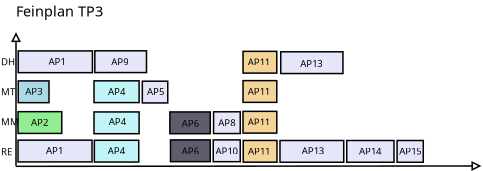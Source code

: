 <?xml version="1.0" encoding="UTF-8"?>
<dia:diagram xmlns:dia="http://www.lysator.liu.se/~alla/dia/">
  <dia:layer name="Background" visible="true">
    <dia:object type="Standard - Box" version="0" id="O0">
      <dia:attribute name="obj_pos">
        <dia:point val="6.15,3.294"/>
      </dia:attribute>
      <dia:attribute name="obj_bb">
        <dia:rectangle val="6.1,3.244;9.207,4.794"/>
      </dia:attribute>
      <dia:attribute name="elem_corner">
        <dia:point val="6.15,3.294"/>
      </dia:attribute>
      <dia:attribute name="elem_width">
        <dia:real val="3.007"/>
      </dia:attribute>
      <dia:attribute name="elem_height">
        <dia:real val="1.45"/>
      </dia:attribute>
      <dia:attribute name="inner_color">
        <dia:color val="#c2f5f7"/>
      </dia:attribute>
      <dia:attribute name="show_background">
        <dia:boolean val="true"/>
      </dia:attribute>
    </dia:object>
    <dia:object type="Standard - Box" version="0" id="O1">
      <dia:attribute name="obj_pos">
        <dia:point val="1.085,5.35"/>
      </dia:attribute>
      <dia:attribute name="obj_bb">
        <dia:rectangle val="1.035,5.3;4.05,6.85"/>
      </dia:attribute>
      <dia:attribute name="elem_corner">
        <dia:point val="1.085,5.35"/>
      </dia:attribute>
      <dia:attribute name="elem_width">
        <dia:real val="2.915"/>
      </dia:attribute>
      <dia:attribute name="elem_height">
        <dia:real val="1.45"/>
      </dia:attribute>
      <dia:attribute name="inner_color">
        <dia:color val="#90ee90"/>
      </dia:attribute>
      <dia:attribute name="show_background">
        <dia:boolean val="true"/>
      </dia:attribute>
    </dia:object>
    <dia:object type="Standard - Box" version="0" id="O2">
      <dia:attribute name="obj_pos">
        <dia:point val="1.1,3.3"/>
      </dia:attribute>
      <dia:attribute name="obj_bb">
        <dia:rectangle val="1.05,3.25;3.2,4.8"/>
      </dia:attribute>
      <dia:attribute name="elem_corner">
        <dia:point val="1.1,3.3"/>
      </dia:attribute>
      <dia:attribute name="elem_width">
        <dia:real val="2.05"/>
      </dia:attribute>
      <dia:attribute name="elem_height">
        <dia:real val="1.45"/>
      </dia:attribute>
      <dia:attribute name="inner_color">
        <dia:color val="#add8e6"/>
      </dia:attribute>
      <dia:attribute name="show_background">
        <dia:boolean val="true"/>
      </dia:attribute>
    </dia:object>
    <dia:object type="Standard - Line" version="0" id="O3">
      <dia:attribute name="obj_pos">
        <dia:point val="0.93,8.996"/>
      </dia:attribute>
      <dia:attribute name="obj_bb">
        <dia:rectangle val="0.88,8.471;32.026,9.471"/>
      </dia:attribute>
      <dia:attribute name="conn_endpoints">
        <dia:point val="0.93,8.996"/>
        <dia:point val="31.976,8.971"/>
      </dia:attribute>
      <dia:attribute name="numcp">
        <dia:int val="1"/>
      </dia:attribute>
      <dia:attribute name="end_arrow">
        <dia:enum val="2"/>
      </dia:attribute>
      <dia:attribute name="end_arrow_length">
        <dia:real val="0.5"/>
      </dia:attribute>
      <dia:attribute name="end_arrow_width">
        <dia:real val="0.5"/>
      </dia:attribute>
    </dia:object>
    <dia:object type="Standard - Line" version="0" id="O4">
      <dia:attribute name="obj_pos">
        <dia:point val="0.95,8.95"/>
      </dia:attribute>
      <dia:attribute name="obj_bb">
        <dia:rectangle val="0.45,5.55e-18;1.45,9"/>
      </dia:attribute>
      <dia:attribute name="conn_endpoints">
        <dia:point val="0.95,8.95"/>
        <dia:point val="0.95,0.05"/>
      </dia:attribute>
      <dia:attribute name="numcp">
        <dia:int val="1"/>
      </dia:attribute>
      <dia:attribute name="end_arrow">
        <dia:enum val="2"/>
      </dia:attribute>
      <dia:attribute name="end_arrow_length">
        <dia:real val="0.5"/>
      </dia:attribute>
      <dia:attribute name="end_arrow_width">
        <dia:real val="0.5"/>
      </dia:attribute>
    </dia:object>
    <dia:object type="Standard - Box" version="0" id="O5">
      <dia:attribute name="obj_pos">
        <dia:point val="1.1,1.3"/>
      </dia:attribute>
      <dia:attribute name="obj_bb">
        <dia:rectangle val="1.05,1.25;6.094,2.8"/>
      </dia:attribute>
      <dia:attribute name="elem_corner">
        <dia:point val="1.1,1.3"/>
      </dia:attribute>
      <dia:attribute name="elem_width">
        <dia:real val="4.944"/>
      </dia:attribute>
      <dia:attribute name="elem_height">
        <dia:real val="1.45"/>
      </dia:attribute>
      <dia:attribute name="inner_color">
        <dia:color val="#e6e6fa"/>
      </dia:attribute>
      <dia:attribute name="show_background">
        <dia:boolean val="true"/>
      </dia:attribute>
    </dia:object>
    <dia:object type="Standard - Text" version="0" id="O6">
      <dia:attribute name="obj_pos">
        <dia:point val="0.95,-1"/>
      </dia:attribute>
      <dia:attribute name="obj_bb">
        <dia:rectangle val="0.95,-1.979;6.679,-0.492"/>
      </dia:attribute>
      <dia:attribute name="text">
        <dia:composite type="text">
          <dia:attribute name="string">
            <dia:string>#Feinplan TP3#</dia:string>
          </dia:attribute>
          <dia:attribute name="font">
            <dia:font family="sans" style="0" name="Helvetica"/>
          </dia:attribute>
          <dia:attribute name="height">
            <dia:real val="1.2"/>
          </dia:attribute>
          <dia:attribute name="pos">
            <dia:point val="0.95,-1"/>
          </dia:attribute>
          <dia:attribute name="color">
            <dia:color val="#000000"/>
          </dia:attribute>
          <dia:attribute name="alignment">
            <dia:enum val="0"/>
          </dia:attribute>
        </dia:composite>
      </dia:attribute>
    </dia:object>
    <dia:object type="Standard - Text" version="0" id="O7">
      <dia:attribute name="obj_pos">
        <dia:point val="-0.05,2.25"/>
      </dia:attribute>
      <dia:attribute name="obj_bb">
        <dia:rectangle val="-0.05,1.6;0.85,2.55"/>
      </dia:attribute>
      <dia:attribute name="text">
        <dia:composite type="text">
          <dia:attribute name="string">
            <dia:string>#DH#</dia:string>
          </dia:attribute>
          <dia:attribute name="font">
            <dia:font family="sans" style="0" name="Helvetica"/>
          </dia:attribute>
          <dia:attribute name="height">
            <dia:real val="0.8"/>
          </dia:attribute>
          <dia:attribute name="pos">
            <dia:point val="-0.05,2.25"/>
          </dia:attribute>
          <dia:attribute name="color">
            <dia:color val="#000000"/>
          </dia:attribute>
          <dia:attribute name="alignment">
            <dia:enum val="0"/>
          </dia:attribute>
        </dia:composite>
      </dia:attribute>
    </dia:object>
    <dia:object type="Standard - Text" version="0" id="O8">
      <dia:attribute name="obj_pos">
        <dia:point val="-0.05,4.25"/>
      </dia:attribute>
      <dia:attribute name="obj_bb">
        <dia:rectangle val="-0.05,3.6;0.8,4.55"/>
      </dia:attribute>
      <dia:attribute name="text">
        <dia:composite type="text">
          <dia:attribute name="string">
            <dia:string>#MT#</dia:string>
          </dia:attribute>
          <dia:attribute name="font">
            <dia:font family="sans" style="0" name="Helvetica"/>
          </dia:attribute>
          <dia:attribute name="height">
            <dia:real val="0.8"/>
          </dia:attribute>
          <dia:attribute name="pos">
            <dia:point val="-0.05,4.25"/>
          </dia:attribute>
          <dia:attribute name="color">
            <dia:color val="#000000"/>
          </dia:attribute>
          <dia:attribute name="alignment">
            <dia:enum val="0"/>
          </dia:attribute>
        </dia:composite>
      </dia:attribute>
    </dia:object>
    <dia:object type="Standard - Text" version="0" id="O9">
      <dia:attribute name="obj_pos">
        <dia:point val="-0.05,6.25"/>
      </dia:attribute>
      <dia:attribute name="obj_bb">
        <dia:rectangle val="-0.05,5.6;0.95,6.55"/>
      </dia:attribute>
      <dia:attribute name="text">
        <dia:composite type="text">
          <dia:attribute name="string">
            <dia:string>#MM#</dia:string>
          </dia:attribute>
          <dia:attribute name="font">
            <dia:font family="sans" style="0" name="Helvetica"/>
          </dia:attribute>
          <dia:attribute name="height">
            <dia:real val="0.8"/>
          </dia:attribute>
          <dia:attribute name="pos">
            <dia:point val="-0.05,6.25"/>
          </dia:attribute>
          <dia:attribute name="color">
            <dia:color val="#000000"/>
          </dia:attribute>
          <dia:attribute name="alignment">
            <dia:enum val="0"/>
          </dia:attribute>
        </dia:composite>
      </dia:attribute>
    </dia:object>
    <dia:object type="Standard - Text" version="0" id="O10">
      <dia:attribute name="obj_pos">
        <dia:point val="-0.05,8.25"/>
      </dia:attribute>
      <dia:attribute name="obj_bb">
        <dia:rectangle val="-0.05,7.6;0.75,8.55"/>
      </dia:attribute>
      <dia:attribute name="text">
        <dia:composite type="text">
          <dia:attribute name="string">
            <dia:string>#RE#</dia:string>
          </dia:attribute>
          <dia:attribute name="font">
            <dia:font family="sans" style="0" name="Helvetica"/>
          </dia:attribute>
          <dia:attribute name="height">
            <dia:real val="0.8"/>
          </dia:attribute>
          <dia:attribute name="pos">
            <dia:point val="-0.05,8.25"/>
          </dia:attribute>
          <dia:attribute name="color">
            <dia:color val="#000000"/>
          </dia:attribute>
          <dia:attribute name="alignment">
            <dia:enum val="0"/>
          </dia:attribute>
        </dia:composite>
      </dia:attribute>
    </dia:object>
    <dia:object type="Standard - Box" version="0" id="O11">
      <dia:attribute name="obj_pos">
        <dia:point val="1.085,7.25"/>
      </dia:attribute>
      <dia:attribute name="obj_bb">
        <dia:rectangle val="1.035,7.2;6.069,8.75"/>
      </dia:attribute>
      <dia:attribute name="elem_corner">
        <dia:point val="1.085,7.25"/>
      </dia:attribute>
      <dia:attribute name="elem_width">
        <dia:real val="4.934"/>
      </dia:attribute>
      <dia:attribute name="elem_height">
        <dia:real val="1.45"/>
      </dia:attribute>
      <dia:attribute name="inner_color">
        <dia:color val="#e6e6fa"/>
      </dia:attribute>
      <dia:attribute name="show_background">
        <dia:boolean val="true"/>
      </dia:attribute>
    </dia:object>
    <dia:object type="Standard - Text" version="0" id="O12">
      <dia:attribute name="obj_pos">
        <dia:point val="3.119,2.246"/>
      </dia:attribute>
      <dia:attribute name="obj_bb">
        <dia:rectangle val="3.119,1.596;4.319,2.546"/>
      </dia:attribute>
      <dia:attribute name="text">
        <dia:composite type="text">
          <dia:attribute name="string">
            <dia:string>#AP1#</dia:string>
          </dia:attribute>
          <dia:attribute name="font">
            <dia:font family="sans" style="0" name="Helvetica"/>
          </dia:attribute>
          <dia:attribute name="height">
            <dia:real val="0.8"/>
          </dia:attribute>
          <dia:attribute name="pos">
            <dia:point val="3.119,2.246"/>
          </dia:attribute>
          <dia:attribute name="color">
            <dia:color val="#000000"/>
          </dia:attribute>
          <dia:attribute name="alignment">
            <dia:enum val="0"/>
          </dia:attribute>
        </dia:composite>
      </dia:attribute>
    </dia:object>
    <dia:object type="Standard - Text" version="0" id="O13">
      <dia:attribute name="obj_pos">
        <dia:point val="2.944,8.171"/>
      </dia:attribute>
      <dia:attribute name="obj_bb">
        <dia:rectangle val="2.944,7.521;4.144,8.471"/>
      </dia:attribute>
      <dia:attribute name="text">
        <dia:composite type="text">
          <dia:attribute name="string">
            <dia:string>#AP1#</dia:string>
          </dia:attribute>
          <dia:attribute name="font">
            <dia:font family="sans" style="0" name="Helvetica"/>
          </dia:attribute>
          <dia:attribute name="height">
            <dia:real val="0.8"/>
          </dia:attribute>
          <dia:attribute name="pos">
            <dia:point val="2.944,8.171"/>
          </dia:attribute>
          <dia:attribute name="color">
            <dia:color val="#000000"/>
          </dia:attribute>
          <dia:attribute name="alignment">
            <dia:enum val="0"/>
          </dia:attribute>
        </dia:composite>
      </dia:attribute>
    </dia:object>
    <dia:object type="Standard - Text" version="0" id="O14">
      <dia:attribute name="obj_pos">
        <dia:point val="1.944,6.296"/>
      </dia:attribute>
      <dia:attribute name="obj_bb">
        <dia:rectangle val="1.944,5.626;3.164,6.636"/>
      </dia:attribute>
      <dia:attribute name="text">
        <dia:composite type="text">
          <dia:attribute name="string">
            <dia:string>#AP2#</dia:string>
          </dia:attribute>
          <dia:attribute name="font">
            <dia:font family="sans" style="0" name="Helvetica"/>
          </dia:attribute>
          <dia:attribute name="height">
            <dia:real val="0.8"/>
          </dia:attribute>
          <dia:attribute name="pos">
            <dia:point val="1.944,6.296"/>
          </dia:attribute>
          <dia:attribute name="color">
            <dia:color val="#000000"/>
          </dia:attribute>
          <dia:attribute name="alignment">
            <dia:enum val="0"/>
          </dia:attribute>
        </dia:composite>
      </dia:attribute>
    </dia:object>
    <dia:object type="Standard - Text" version="0" id="O15">
      <dia:attribute name="obj_pos">
        <dia:point val="1.569,4.221"/>
      </dia:attribute>
      <dia:attribute name="obj_bb">
        <dia:rectangle val="1.569,3.551;2.789,4.561"/>
      </dia:attribute>
      <dia:attribute name="text">
        <dia:composite type="text">
          <dia:attribute name="string">
            <dia:string>#AP3#</dia:string>
          </dia:attribute>
          <dia:attribute name="font">
            <dia:font family="sans" style="0" name="Helvetica"/>
          </dia:attribute>
          <dia:attribute name="height">
            <dia:real val="0.8"/>
          </dia:attribute>
          <dia:attribute name="pos">
            <dia:point val="1.569,4.221"/>
          </dia:attribute>
          <dia:attribute name="color">
            <dia:color val="#000000"/>
          </dia:attribute>
          <dia:attribute name="alignment">
            <dia:enum val="0"/>
          </dia:attribute>
        </dia:composite>
      </dia:attribute>
    </dia:object>
    <dia:object type="Standard - Text" version="0" id="O16">
      <dia:attribute name="obj_pos">
        <dia:point val="7.092,4.232"/>
      </dia:attribute>
      <dia:attribute name="obj_bb">
        <dia:rectangle val="7.092,3.582;8.292,4.532"/>
      </dia:attribute>
      <dia:attribute name="text">
        <dia:composite type="text">
          <dia:attribute name="string">
            <dia:string>#AP4#</dia:string>
          </dia:attribute>
          <dia:attribute name="font">
            <dia:font family="sans" style="0" name="Helvetica"/>
          </dia:attribute>
          <dia:attribute name="height">
            <dia:real val="0.8"/>
          </dia:attribute>
          <dia:attribute name="pos">
            <dia:point val="7.092,4.232"/>
          </dia:attribute>
          <dia:attribute name="color">
            <dia:color val="#000000"/>
          </dia:attribute>
          <dia:attribute name="alignment">
            <dia:enum val="0"/>
          </dia:attribute>
        </dia:composite>
      </dia:attribute>
    </dia:object>
    <dia:object type="Standard - Box" version="0" id="O17">
      <dia:attribute name="obj_pos">
        <dia:point val="6.174,7.259"/>
      </dia:attribute>
      <dia:attribute name="obj_bb">
        <dia:rectangle val="6.124,7.209;9.184,8.759"/>
      </dia:attribute>
      <dia:attribute name="elem_corner">
        <dia:point val="6.174,7.259"/>
      </dia:attribute>
      <dia:attribute name="elem_width">
        <dia:real val="2.959"/>
      </dia:attribute>
      <dia:attribute name="elem_height">
        <dia:real val="1.45"/>
      </dia:attribute>
      <dia:attribute name="inner_color">
        <dia:color val="#c1f4f6"/>
      </dia:attribute>
      <dia:attribute name="show_background">
        <dia:boolean val="true"/>
      </dia:attribute>
    </dia:object>
    <dia:object type="Standard - Text" version="0" id="O18">
      <dia:attribute name="obj_pos">
        <dia:point val="7.069,8.196"/>
      </dia:attribute>
      <dia:attribute name="obj_bb">
        <dia:rectangle val="7.069,7.546;8.269,8.496"/>
      </dia:attribute>
      <dia:attribute name="text">
        <dia:composite type="text">
          <dia:attribute name="string">
            <dia:string>#AP4#</dia:string>
          </dia:attribute>
          <dia:attribute name="font">
            <dia:font family="sans" style="0" name="Helvetica"/>
          </dia:attribute>
          <dia:attribute name="height">
            <dia:real val="0.8"/>
          </dia:attribute>
          <dia:attribute name="pos">
            <dia:point val="7.069,8.196"/>
          </dia:attribute>
          <dia:attribute name="color">
            <dia:color val="#000000"/>
          </dia:attribute>
          <dia:attribute name="alignment">
            <dia:enum val="0"/>
          </dia:attribute>
        </dia:composite>
      </dia:attribute>
    </dia:object>
    <dia:object type="Standard - Box" version="0" id="O19">
      <dia:attribute name="obj_pos">
        <dia:point val="6.15,5.369"/>
      </dia:attribute>
      <dia:attribute name="obj_bb">
        <dia:rectangle val="6.1,5.319;9.207,6.869"/>
      </dia:attribute>
      <dia:attribute name="elem_corner">
        <dia:point val="6.15,5.369"/>
      </dia:attribute>
      <dia:attribute name="elem_width">
        <dia:real val="3.007"/>
      </dia:attribute>
      <dia:attribute name="elem_height">
        <dia:real val="1.45"/>
      </dia:attribute>
      <dia:attribute name="inner_color">
        <dia:color val="#c2f5f7"/>
      </dia:attribute>
      <dia:attribute name="show_background">
        <dia:boolean val="true"/>
      </dia:attribute>
    </dia:object>
    <dia:object type="Standard - Text" version="0" id="O20">
      <dia:attribute name="obj_pos">
        <dia:point val="7.141,6.242"/>
      </dia:attribute>
      <dia:attribute name="obj_bb">
        <dia:rectangle val="7.141,5.592;8.341,6.542"/>
      </dia:attribute>
      <dia:attribute name="text">
        <dia:composite type="text">
          <dia:attribute name="string">
            <dia:string>#AP4#</dia:string>
          </dia:attribute>
          <dia:attribute name="font">
            <dia:font family="sans" style="0" name="Helvetica"/>
          </dia:attribute>
          <dia:attribute name="height">
            <dia:real val="0.8"/>
          </dia:attribute>
          <dia:attribute name="pos">
            <dia:point val="7.141,6.242"/>
          </dia:attribute>
          <dia:attribute name="color">
            <dia:color val="#000000"/>
          </dia:attribute>
          <dia:attribute name="alignment">
            <dia:enum val="0"/>
          </dia:attribute>
        </dia:composite>
      </dia:attribute>
    </dia:object>
    <dia:object type="Standard - Box" version="0" id="O21">
      <dia:attribute name="obj_pos">
        <dia:point val="9.372,3.319"/>
      </dia:attribute>
      <dia:attribute name="obj_bb">
        <dia:rectangle val="9.322,3.269;11.117,4.819"/>
      </dia:attribute>
      <dia:attribute name="elem_corner">
        <dia:point val="9.372,3.319"/>
      </dia:attribute>
      <dia:attribute name="elem_width">
        <dia:real val="1.695"/>
      </dia:attribute>
      <dia:attribute name="elem_height">
        <dia:real val="1.45"/>
      </dia:attribute>
      <dia:attribute name="inner_color">
        <dia:color val="#e6e6fa"/>
      </dia:attribute>
      <dia:attribute name="show_background">
        <dia:boolean val="true"/>
      </dia:attribute>
    </dia:object>
    <dia:object type="Standard - Text" version="0" id="O22">
      <dia:attribute name="obj_pos">
        <dia:point val="9.692,4.232"/>
      </dia:attribute>
      <dia:attribute name="obj_bb">
        <dia:rectangle val="9.692,3.562;10.912,4.572"/>
      </dia:attribute>
      <dia:attribute name="text">
        <dia:composite type="text">
          <dia:attribute name="string">
            <dia:string>#AP5#</dia:string>
          </dia:attribute>
          <dia:attribute name="font">
            <dia:font family="sans" style="0" name="Helvetica"/>
          </dia:attribute>
          <dia:attribute name="height">
            <dia:real val="0.8"/>
          </dia:attribute>
          <dia:attribute name="pos">
            <dia:point val="9.692,4.232"/>
          </dia:attribute>
          <dia:attribute name="color">
            <dia:color val="#000000"/>
          </dia:attribute>
          <dia:attribute name="alignment">
            <dia:enum val="0"/>
          </dia:attribute>
        </dia:composite>
      </dia:attribute>
    </dia:object>
    <dia:object type="Standard - Box" version="0" id="O23">
      <dia:attribute name="obj_pos">
        <dia:point val="11.208,5.369"/>
      </dia:attribute>
      <dia:attribute name="obj_bb">
        <dia:rectangle val="11.158,5.319;13.95,6.869"/>
      </dia:attribute>
      <dia:attribute name="elem_corner">
        <dia:point val="11.208,5.369"/>
      </dia:attribute>
      <dia:attribute name="elem_width">
        <dia:real val="2.692"/>
      </dia:attribute>
      <dia:attribute name="elem_height">
        <dia:real val="1.45"/>
      </dia:attribute>
      <dia:attribute name="inner_color">
        <dia:color val="#5d5d6d"/>
      </dia:attribute>
      <dia:attribute name="show_background">
        <dia:boolean val="true"/>
      </dia:attribute>
    </dia:object>
    <dia:object type="Standard - Text" version="0" id="O24">
      <dia:attribute name="obj_pos">
        <dia:point val="12,6.35"/>
      </dia:attribute>
      <dia:attribute name="obj_bb">
        <dia:rectangle val="12,5.68;13.22,6.69"/>
      </dia:attribute>
      <dia:attribute name="text">
        <dia:composite type="text">
          <dia:attribute name="string">
            <dia:string>#AP6#</dia:string>
          </dia:attribute>
          <dia:attribute name="font">
            <dia:font family="sans" style="0" name="Helvetica"/>
          </dia:attribute>
          <dia:attribute name="height">
            <dia:real val="0.8"/>
          </dia:attribute>
          <dia:attribute name="pos">
            <dia:point val="12,6.35"/>
          </dia:attribute>
          <dia:attribute name="color">
            <dia:color val="#000000"/>
          </dia:attribute>
          <dia:attribute name="alignment">
            <dia:enum val="0"/>
          </dia:attribute>
        </dia:composite>
      </dia:attribute>
    </dia:object>
    <dia:object type="Standard - Box" version="0" id="O25">
      <dia:attribute name="obj_pos">
        <dia:point val="11.25,7.234"/>
      </dia:attribute>
      <dia:attribute name="obj_bb">
        <dia:rectangle val="11.2,7.184;13.95,8.734"/>
      </dia:attribute>
      <dia:attribute name="elem_corner">
        <dia:point val="11.25,7.234"/>
      </dia:attribute>
      <dia:attribute name="elem_width">
        <dia:real val="2.65"/>
      </dia:attribute>
      <dia:attribute name="elem_height">
        <dia:real val="1.45"/>
      </dia:attribute>
      <dia:attribute name="inner_color">
        <dia:color val="#5d5d6c"/>
      </dia:attribute>
      <dia:attribute name="show_background">
        <dia:boolean val="true"/>
      </dia:attribute>
    </dia:object>
    <dia:object type="Standard - Text" version="0" id="O26">
      <dia:attribute name="obj_pos">
        <dia:point val="12,8.2"/>
      </dia:attribute>
      <dia:attribute name="obj_bb">
        <dia:rectangle val="12,7.53;13.22,8.54"/>
      </dia:attribute>
      <dia:attribute name="text">
        <dia:composite type="text">
          <dia:attribute name="string">
            <dia:string>#AP6#</dia:string>
          </dia:attribute>
          <dia:attribute name="font">
            <dia:font family="sans" style="0" name="Helvetica"/>
          </dia:attribute>
          <dia:attribute name="height">
            <dia:real val="0.8"/>
          </dia:attribute>
          <dia:attribute name="pos">
            <dia:point val="12,8.2"/>
          </dia:attribute>
          <dia:attribute name="color">
            <dia:color val="#000000"/>
          </dia:attribute>
          <dia:attribute name="alignment">
            <dia:enum val="0"/>
          </dia:attribute>
        </dia:composite>
      </dia:attribute>
    </dia:object>
    <dia:object type="Standard - Box" version="0" id="O27">
      <dia:attribute name="obj_pos">
        <dia:point val="14.1,7.234"/>
      </dia:attribute>
      <dia:attribute name="obj_bb">
        <dia:rectangle val="14.05,7.184;15.95,8.734"/>
      </dia:attribute>
      <dia:attribute name="elem_corner">
        <dia:point val="14.1,7.234"/>
      </dia:attribute>
      <dia:attribute name="elem_width">
        <dia:real val="1.8"/>
      </dia:attribute>
      <dia:attribute name="elem_height">
        <dia:real val="1.45"/>
      </dia:attribute>
      <dia:attribute name="inner_color">
        <dia:color val="#e6e6fa"/>
      </dia:attribute>
      <dia:attribute name="show_background">
        <dia:boolean val="true"/>
      </dia:attribute>
    </dia:object>
    <dia:object type="Standard - Text" version="0" id="O28">
      <dia:attribute name="obj_pos">
        <dia:point val="14.25,8.2"/>
      </dia:attribute>
      <dia:attribute name="obj_bb">
        <dia:rectangle val="14.25,7.53;15.87,8.54"/>
      </dia:attribute>
      <dia:attribute name="text">
        <dia:composite type="text">
          <dia:attribute name="string">
            <dia:string>#AP10#</dia:string>
          </dia:attribute>
          <dia:attribute name="font">
            <dia:font family="sans" style="0" name="Helvetica"/>
          </dia:attribute>
          <dia:attribute name="height">
            <dia:real val="0.8"/>
          </dia:attribute>
          <dia:attribute name="pos">
            <dia:point val="14.25,8.2"/>
          </dia:attribute>
          <dia:attribute name="color">
            <dia:color val="#000000"/>
          </dia:attribute>
          <dia:attribute name="alignment">
            <dia:enum val="0"/>
          </dia:attribute>
        </dia:composite>
      </dia:attribute>
    </dia:object>
    <dia:object type="Standard - Box" version="0" id="O29">
      <dia:attribute name="obj_pos">
        <dia:point val="16.1,7.269"/>
      </dia:attribute>
      <dia:attribute name="obj_bb">
        <dia:rectangle val="16.05,7.219;18.4,8.769"/>
      </dia:attribute>
      <dia:attribute name="elem_corner">
        <dia:point val="16.1,7.269"/>
      </dia:attribute>
      <dia:attribute name="elem_width">
        <dia:real val="2.25"/>
      </dia:attribute>
      <dia:attribute name="elem_height">
        <dia:real val="1.45"/>
      </dia:attribute>
      <dia:attribute name="inner_color">
        <dia:color val="#f4d498"/>
      </dia:attribute>
      <dia:attribute name="show_background">
        <dia:boolean val="true"/>
      </dia:attribute>
    </dia:object>
    <dia:object type="Standard - Text" version="0" id="O30">
      <dia:attribute name="obj_pos">
        <dia:point val="16.418,8.207"/>
      </dia:attribute>
      <dia:attribute name="obj_bb">
        <dia:rectangle val="16.418,7.537;18.038,8.547"/>
      </dia:attribute>
      <dia:attribute name="text">
        <dia:composite type="text">
          <dia:attribute name="string">
            <dia:string>#AP11#</dia:string>
          </dia:attribute>
          <dia:attribute name="font">
            <dia:font family="sans" style="0" name="Helvetica"/>
          </dia:attribute>
          <dia:attribute name="height">
            <dia:real val="0.8"/>
          </dia:attribute>
          <dia:attribute name="pos">
            <dia:point val="16.418,8.207"/>
          </dia:attribute>
          <dia:attribute name="color">
            <dia:color val="#000000"/>
          </dia:attribute>
          <dia:attribute name="alignment">
            <dia:enum val="0"/>
          </dia:attribute>
        </dia:composite>
      </dia:attribute>
    </dia:object>
    <dia:object type="Standard - Box" version="0" id="O31">
      <dia:attribute name="obj_pos">
        <dia:point val="18.55,7.273"/>
      </dia:attribute>
      <dia:attribute name="obj_bb">
        <dia:rectangle val="18.5,7.223;22.851,8.773"/>
      </dia:attribute>
      <dia:attribute name="elem_corner">
        <dia:point val="18.55,7.273"/>
      </dia:attribute>
      <dia:attribute name="elem_width">
        <dia:real val="4.25"/>
      </dia:attribute>
      <dia:attribute name="elem_height">
        <dia:real val="1.45"/>
      </dia:attribute>
      <dia:attribute name="inner_color">
        <dia:color val="#e6e6fa"/>
      </dia:attribute>
      <dia:attribute name="show_background">
        <dia:boolean val="true"/>
      </dia:attribute>
    </dia:object>
    <dia:object type="Standard - Text" version="0" id="O32">
      <dia:attribute name="obj_pos">
        <dia:point val="20.0,8.186"/>
      </dia:attribute>
      <dia:attribute name="obj_bb">
        <dia:rectangle val="20.0,7.536;21.601,8.486"/>
      </dia:attribute>
      <dia:attribute name="text">
        <dia:composite type="text">
          <dia:attribute name="string">
            <dia:string>#AP13#</dia:string>
          </dia:attribute>
          <dia:attribute name="font">
            <dia:font family="sans" style="0" name="Helvetica"/>
          </dia:attribute>
          <dia:attribute name="height">
            <dia:real val="0.8"/>
          </dia:attribute>
          <dia:attribute name="pos">
            <dia:point val="20.0,8.186"/>
          </dia:attribute>
          <dia:attribute name="color">
            <dia:color val="#000000"/>
          </dia:attribute>
          <dia:attribute name="alignment">
            <dia:enum val="0"/>
          </dia:attribute>
        </dia:composite>
      </dia:attribute>
    </dia:object>
    <dia:object type="Standard - Box" version="0" id="O33">
      <dia:attribute name="obj_pos">
        <dia:point val="18.6,1.359"/>
      </dia:attribute>
      <dia:attribute name="obj_bb">
        <dia:rectangle val="18.55,1.309;22.797,2.859"/>
      </dia:attribute>
      <dia:attribute name="elem_corner">
        <dia:point val="18.6,1.359"/>
      </dia:attribute>
      <dia:attribute name="elem_width">
        <dia:real val="4.147"/>
      </dia:attribute>
      <dia:attribute name="elem_height">
        <dia:real val="1.45"/>
      </dia:attribute>
      <dia:attribute name="inner_color">
        <dia:color val="#e6e6fa"/>
      </dia:attribute>
      <dia:attribute name="show_background">
        <dia:boolean val="true"/>
      </dia:attribute>
    </dia:object>
    <dia:object type="Standard - Text" version="0" id="O34">
      <dia:attribute name="obj_pos">
        <dia:point val="19.897,2.371"/>
      </dia:attribute>
      <dia:attribute name="obj_bb">
        <dia:rectangle val="19.897,1.721;21.497,2.671"/>
      </dia:attribute>
      <dia:attribute name="text">
        <dia:composite type="text">
          <dia:attribute name="string">
            <dia:string>#AP13#</dia:string>
          </dia:attribute>
          <dia:attribute name="font">
            <dia:font family="sans" style="0" name="Helvetica"/>
          </dia:attribute>
          <dia:attribute name="height">
            <dia:real val="0.8"/>
          </dia:attribute>
          <dia:attribute name="pos">
            <dia:point val="19.897,2.371"/>
          </dia:attribute>
          <dia:attribute name="color">
            <dia:color val="#000000"/>
          </dia:attribute>
          <dia:attribute name="alignment">
            <dia:enum val="0"/>
          </dia:attribute>
        </dia:composite>
      </dia:attribute>
    </dia:object>
    <dia:object type="Standard - Box" version="0" id="O35">
      <dia:attribute name="obj_pos">
        <dia:point val="23,7.273"/>
      </dia:attribute>
      <dia:attribute name="obj_bb">
        <dia:rectangle val="22.95,7.223;26.2,8.773"/>
      </dia:attribute>
      <dia:attribute name="elem_corner">
        <dia:point val="23,7.273"/>
      </dia:attribute>
      <dia:attribute name="elem_width">
        <dia:real val="3.15"/>
      </dia:attribute>
      <dia:attribute name="elem_height">
        <dia:real val="1.45"/>
      </dia:attribute>
      <dia:attribute name="inner_color">
        <dia:color val="#e6e6fa"/>
      </dia:attribute>
      <dia:attribute name="show_background">
        <dia:boolean val="true"/>
      </dia:attribute>
    </dia:object>
    <dia:object type="Standard - Text" version="0" id="O36">
      <dia:attribute name="obj_pos">
        <dia:point val="23.826,8.211"/>
      </dia:attribute>
      <dia:attribute name="obj_bb">
        <dia:rectangle val="23.826,7.541;25.446,8.551"/>
      </dia:attribute>
      <dia:attribute name="text">
        <dia:composite type="text">
          <dia:attribute name="string">
            <dia:string>#AP14#</dia:string>
          </dia:attribute>
          <dia:attribute name="font">
            <dia:font family="sans" style="0" name="Helvetica"/>
          </dia:attribute>
          <dia:attribute name="height">
            <dia:real val="0.8"/>
          </dia:attribute>
          <dia:attribute name="pos">
            <dia:point val="23.826,8.211"/>
          </dia:attribute>
          <dia:attribute name="color">
            <dia:color val="#000000"/>
          </dia:attribute>
          <dia:attribute name="alignment">
            <dia:enum val="0"/>
          </dia:attribute>
        </dia:composite>
      </dia:attribute>
    </dia:object>
    <dia:object type="Standard - Box" version="0" id="O37">
      <dia:attribute name="obj_pos">
        <dia:point val="26.357,7.273"/>
      </dia:attribute>
      <dia:attribute name="obj_bb">
        <dia:rectangle val="26.306,7.223;28.151,8.773"/>
      </dia:attribute>
      <dia:attribute name="elem_corner">
        <dia:point val="26.357,7.273"/>
      </dia:attribute>
      <dia:attribute name="elem_width">
        <dia:real val="1.745"/>
      </dia:attribute>
      <dia:attribute name="elem_height">
        <dia:real val="1.45"/>
      </dia:attribute>
      <dia:attribute name="inner_color">
        <dia:color val="#e6e6fa"/>
      </dia:attribute>
      <dia:attribute name="show_background">
        <dia:boolean val="true"/>
      </dia:attribute>
    </dia:object>
    <dia:object type="Standard - Text" version="0" id="O38">
      <dia:attribute name="obj_pos">
        <dia:point val="26.502,8.211"/>
      </dia:attribute>
      <dia:attribute name="obj_bb">
        <dia:rectangle val="26.502,7.541;28.122,8.551"/>
      </dia:attribute>
      <dia:attribute name="text">
        <dia:composite type="text">
          <dia:attribute name="string">
            <dia:string>#AP15#</dia:string>
          </dia:attribute>
          <dia:attribute name="font">
            <dia:font family="sans" style="0" name="Helvetica"/>
          </dia:attribute>
          <dia:attribute name="height">
            <dia:real val="0.8"/>
          </dia:attribute>
          <dia:attribute name="pos">
            <dia:point val="26.502,8.211"/>
          </dia:attribute>
          <dia:attribute name="color">
            <dia:color val="#000000"/>
          </dia:attribute>
          <dia:attribute name="alignment">
            <dia:enum val="0"/>
          </dia:attribute>
        </dia:composite>
      </dia:attribute>
    </dia:object>
    <dia:object type="Standard - Box" version="0" id="O39">
      <dia:attribute name="obj_pos">
        <dia:point val="6.205,1.293"/>
      </dia:attribute>
      <dia:attribute name="obj_bb">
        <dia:rectangle val="6.155,1.243;9.7,2.793"/>
      </dia:attribute>
      <dia:attribute name="elem_corner">
        <dia:point val="6.205,1.293"/>
      </dia:attribute>
      <dia:attribute name="elem_width">
        <dia:real val="3.445"/>
      </dia:attribute>
      <dia:attribute name="elem_height">
        <dia:real val="1.45"/>
      </dia:attribute>
      <dia:attribute name="inner_color">
        <dia:color val="#e6e6fa"/>
      </dia:attribute>
      <dia:attribute name="show_background">
        <dia:boolean val="true"/>
      </dia:attribute>
    </dia:object>
    <dia:object type="Standard - Text" version="0" id="O40">
      <dia:attribute name="obj_pos">
        <dia:point val="7.3,2.256"/>
      </dia:attribute>
      <dia:attribute name="obj_bb">
        <dia:rectangle val="7.3,1.606;8.5,2.556"/>
      </dia:attribute>
      <dia:attribute name="text">
        <dia:composite type="text">
          <dia:attribute name="string">
            <dia:string>#AP9#</dia:string>
          </dia:attribute>
          <dia:attribute name="font">
            <dia:font family="sans" style="0" name="Helvetica"/>
          </dia:attribute>
          <dia:attribute name="height">
            <dia:real val="0.8"/>
          </dia:attribute>
          <dia:attribute name="pos">
            <dia:point val="7.3,2.256"/>
          </dia:attribute>
          <dia:attribute name="color">
            <dia:color val="#000000"/>
          </dia:attribute>
          <dia:attribute name="alignment">
            <dia:enum val="0"/>
          </dia:attribute>
        </dia:composite>
      </dia:attribute>
    </dia:object>
    <dia:object type="Standard - Box" version="0" id="O41">
      <dia:attribute name="obj_pos">
        <dia:point val="14.122,5.359"/>
      </dia:attribute>
      <dia:attribute name="obj_bb">
        <dia:rectangle val="14.072,5.309;15.95,6.859"/>
      </dia:attribute>
      <dia:attribute name="elem_corner">
        <dia:point val="14.122,5.359"/>
      </dia:attribute>
      <dia:attribute name="elem_width">
        <dia:real val="1.778"/>
      </dia:attribute>
      <dia:attribute name="elem_height">
        <dia:real val="1.45"/>
      </dia:attribute>
      <dia:attribute name="inner_color">
        <dia:color val="#e6e6fa"/>
      </dia:attribute>
      <dia:attribute name="show_background">
        <dia:boolean val="true"/>
      </dia:attribute>
    </dia:object>
    <dia:object type="Standard - Text" version="0" id="O42">
      <dia:attribute name="obj_pos">
        <dia:point val="14.439,6.321"/>
      </dia:attribute>
      <dia:attribute name="obj_bb">
        <dia:rectangle val="14.439,5.671;15.639,6.621"/>
      </dia:attribute>
      <dia:attribute name="text">
        <dia:composite type="text">
          <dia:attribute name="string">
            <dia:string>#AP8#</dia:string>
          </dia:attribute>
          <dia:attribute name="font">
            <dia:font family="sans" style="0" name="Helvetica"/>
          </dia:attribute>
          <dia:attribute name="height">
            <dia:real val="0.8"/>
          </dia:attribute>
          <dia:attribute name="pos">
            <dia:point val="14.439,6.321"/>
          </dia:attribute>
          <dia:attribute name="color">
            <dia:color val="#000000"/>
          </dia:attribute>
          <dia:attribute name="alignment">
            <dia:enum val="0"/>
          </dia:attribute>
        </dia:composite>
      </dia:attribute>
    </dia:object>
    <dia:object type="Standard - Box" version="0" id="O43">
      <dia:attribute name="obj_pos">
        <dia:point val="16.085,5.33"/>
      </dia:attribute>
      <dia:attribute name="obj_bb">
        <dia:rectangle val="16.035,5.28;18.385,6.83"/>
      </dia:attribute>
      <dia:attribute name="elem_corner">
        <dia:point val="16.085,5.33"/>
      </dia:attribute>
      <dia:attribute name="elem_width">
        <dia:real val="2.25"/>
      </dia:attribute>
      <dia:attribute name="elem_height">
        <dia:real val="1.45"/>
      </dia:attribute>
      <dia:attribute name="inner_color">
        <dia:color val="#f4d498"/>
      </dia:attribute>
      <dia:attribute name="show_background">
        <dia:boolean val="true"/>
      </dia:attribute>
    </dia:object>
    <dia:object type="Standard - Text" version="0" id="O44">
      <dia:attribute name="obj_pos">
        <dia:point val="16.403,6.268"/>
      </dia:attribute>
      <dia:attribute name="obj_bb">
        <dia:rectangle val="16.403,5.598;18.023,6.607"/>
      </dia:attribute>
      <dia:attribute name="text">
        <dia:composite type="text">
          <dia:attribute name="string">
            <dia:string>#AP11#</dia:string>
          </dia:attribute>
          <dia:attribute name="font">
            <dia:font family="sans" style="0" name="Helvetica"/>
          </dia:attribute>
          <dia:attribute name="height">
            <dia:real val="0.8"/>
          </dia:attribute>
          <dia:attribute name="pos">
            <dia:point val="16.403,6.268"/>
          </dia:attribute>
          <dia:attribute name="color">
            <dia:color val="#000000"/>
          </dia:attribute>
          <dia:attribute name="alignment">
            <dia:enum val="0"/>
          </dia:attribute>
        </dia:composite>
      </dia:attribute>
    </dia:object>
    <dia:object type="Standard - Box" version="0" id="O45">
      <dia:attribute name="obj_pos">
        <dia:point val="16.085,3.28"/>
      </dia:attribute>
      <dia:attribute name="obj_bb">
        <dia:rectangle val="16.035,3.23;18.385,4.78"/>
      </dia:attribute>
      <dia:attribute name="elem_corner">
        <dia:point val="16.085,3.28"/>
      </dia:attribute>
      <dia:attribute name="elem_width">
        <dia:real val="2.25"/>
      </dia:attribute>
      <dia:attribute name="elem_height">
        <dia:real val="1.45"/>
      </dia:attribute>
      <dia:attribute name="inner_color">
        <dia:color val="#f4d498"/>
      </dia:attribute>
      <dia:attribute name="show_background">
        <dia:boolean val="true"/>
      </dia:attribute>
    </dia:object>
    <dia:object type="Standard - Text" version="0" id="O46">
      <dia:attribute name="obj_pos">
        <dia:point val="16.403,4.218"/>
      </dia:attribute>
      <dia:attribute name="obj_bb">
        <dia:rectangle val="16.403,3.547;18.023,4.558"/>
      </dia:attribute>
      <dia:attribute name="text">
        <dia:composite type="text">
          <dia:attribute name="string">
            <dia:string>#AP11#</dia:string>
          </dia:attribute>
          <dia:attribute name="font">
            <dia:font family="sans" style="0" name="Helvetica"/>
          </dia:attribute>
          <dia:attribute name="height">
            <dia:real val="0.8"/>
          </dia:attribute>
          <dia:attribute name="pos">
            <dia:point val="16.403,4.218"/>
          </dia:attribute>
          <dia:attribute name="color">
            <dia:color val="#000000"/>
          </dia:attribute>
          <dia:attribute name="alignment">
            <dia:enum val="0"/>
          </dia:attribute>
        </dia:composite>
      </dia:attribute>
    </dia:object>
    <dia:object type="Standard - Box" version="0" id="O47">
      <dia:attribute name="obj_pos">
        <dia:point val="16.085,1.33"/>
      </dia:attribute>
      <dia:attribute name="obj_bb">
        <dia:rectangle val="16.035,1.28;18.385,2.83"/>
      </dia:attribute>
      <dia:attribute name="elem_corner">
        <dia:point val="16.085,1.33"/>
      </dia:attribute>
      <dia:attribute name="elem_width">
        <dia:real val="2.25"/>
      </dia:attribute>
      <dia:attribute name="elem_height">
        <dia:real val="1.45"/>
      </dia:attribute>
      <dia:attribute name="inner_color">
        <dia:color val="#f4d498"/>
      </dia:attribute>
      <dia:attribute name="show_background">
        <dia:boolean val="true"/>
      </dia:attribute>
    </dia:object>
    <dia:object type="Standard - Text" version="0" id="O48">
      <dia:attribute name="obj_pos">
        <dia:point val="16.403,2.268"/>
      </dia:attribute>
      <dia:attribute name="obj_bb">
        <dia:rectangle val="16.403,1.597;18.023,2.607"/>
      </dia:attribute>
      <dia:attribute name="text">
        <dia:composite type="text">
          <dia:attribute name="string">
            <dia:string>#AP11#</dia:string>
          </dia:attribute>
          <dia:attribute name="font">
            <dia:font family="sans" style="0" name="Helvetica"/>
          </dia:attribute>
          <dia:attribute name="height">
            <dia:real val="0.8"/>
          </dia:attribute>
          <dia:attribute name="pos">
            <dia:point val="16.403,2.268"/>
          </dia:attribute>
          <dia:attribute name="color">
            <dia:color val="#000000"/>
          </dia:attribute>
          <dia:attribute name="alignment">
            <dia:enum val="0"/>
          </dia:attribute>
        </dia:composite>
      </dia:attribute>
    </dia:object>
  </dia:layer>
</dia:diagram>
